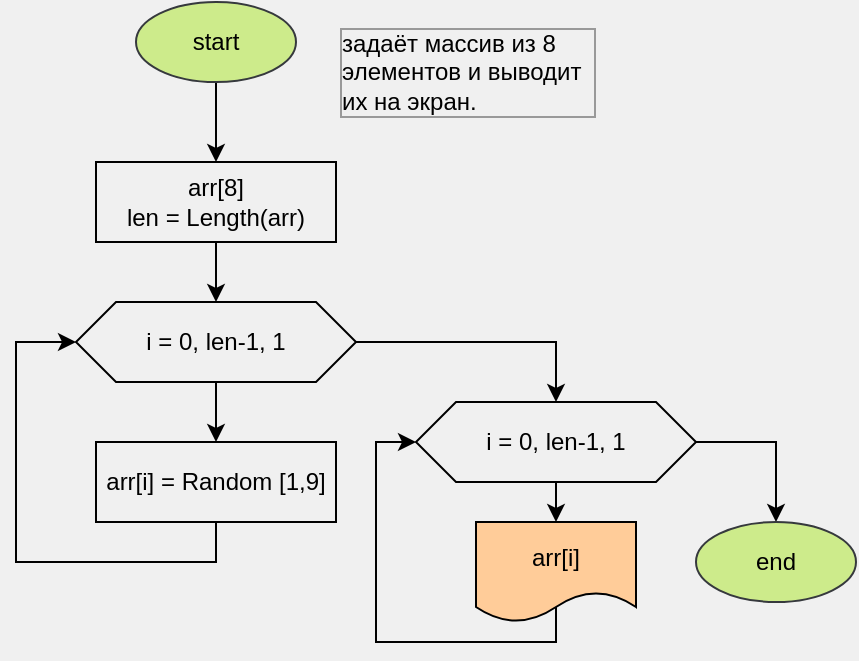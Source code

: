 <mxfile scale="1.2" border="0">
    <diagram id="p7YluBvr2iMWacm0UQAx" name="Page-1">
        <mxGraphModel dx="639" dy="315" grid="1" gridSize="10" guides="1" tooltips="1" connect="1" arrows="1" fold="1" page="1" pageScale="1" pageWidth="827" pageHeight="1169" background="#F0F0F0" math="0" shadow="0">
            <root>
                <mxCell id="0"/>
                <mxCell id="1" parent="0"/>
                <mxCell id="4" value="" style="edgeStyle=none;html=1;rounded=0;strokeColor=#000000;" parent="1" source="2" edge="1">
                    <mxGeometry relative="1" as="geometry">
                        <mxPoint x="320" y="160" as="targetPoint"/>
                    </mxGeometry>
                </mxCell>
                <mxCell id="2" value="start" style="ellipse;whiteSpace=wrap;html=1;fillColor=#cdeb8b;strokeColor=#36393d;fontColor=#000000;" parent="1" vertex="1">
                    <mxGeometry x="280" y="80" width="80" height="40" as="geometry"/>
                </mxCell>
                <mxCell id="12" value="задаёт массив из 8 элементов и выводит их на экран." style="text;strokeColor=none;fillColor=none;align=left;verticalAlign=middle;rounded=0;labelBackgroundColor=#F0F0F0;fontColor=#000000;labelBorderColor=#999999;whiteSpace=wrap;" parent="1" vertex="1">
                    <mxGeometry x="380" y="90" width="130" height="50" as="geometry"/>
                </mxCell>
                <mxCell id="45" value="" style="edgeStyle=none;shape=connector;rounded=0;html=1;labelBackgroundColor=default;fontFamily=Helvetica;fontSize=12;fontColor=#000000;endArrow=classic;strokeColor=#000000;" edge="1" parent="1" source="40" target="44">
                    <mxGeometry relative="1" as="geometry"/>
                </mxCell>
                <mxCell id="48" value="" style="edgeStyle=none;shape=connector;rounded=0;html=1;labelBackgroundColor=default;fontFamily=Helvetica;fontSize=12;fontColor=#000000;endArrow=classic;strokeColor=#000000;exitX=1;exitY=0.5;exitDx=0;exitDy=0;entryX=0.5;entryY=0;entryDx=0;entryDy=0;" edge="1" parent="1" source="40" target="47">
                    <mxGeometry relative="1" as="geometry">
                        <Array as="points">
                            <mxPoint x="490" y="250"/>
                        </Array>
                    </mxGeometry>
                </mxCell>
                <mxCell id="40" value="i = 0, len-1, 1" style="shape=hexagon;perimeter=hexagonPerimeter2;whiteSpace=wrap;html=1;fixedSize=1;fillColor=#F0F0F0;strokeColor=#000000;fontColor=#000000;" vertex="1" parent="1">
                    <mxGeometry x="250" y="230" width="140" height="40" as="geometry"/>
                </mxCell>
                <mxCell id="43" value="" style="edgeStyle=none;html=1;fontFamily=Helvetica;fontSize=12;fontColor=#000000;rounded=0;strokeColor=#000000;" edge="1" parent="1" source="41" target="40">
                    <mxGeometry relative="1" as="geometry"/>
                </mxCell>
                <mxCell id="41" value="&lt;div&gt;&lt;span&gt;arr[8]&lt;/span&gt;&lt;/div&gt;len = Length(arr)" style="rounded=0;whiteSpace=wrap;html=1;fontFamily=Helvetica;fontSize=12;fontColor=#000000;strokeColor=#000000;fillColor=#F0F0F0;align=center;" vertex="1" parent="1">
                    <mxGeometry x="260" y="160" width="120" height="40" as="geometry"/>
                </mxCell>
                <mxCell id="46" style="edgeStyle=none;shape=connector;rounded=0;html=1;exitX=0.5;exitY=1;exitDx=0;exitDy=0;entryX=0;entryY=0.5;entryDx=0;entryDy=0;labelBackgroundColor=default;fontFamily=Helvetica;fontSize=12;fontColor=#000000;endArrow=classic;strokeColor=#000000;" edge="1" parent="1" source="44" target="40">
                    <mxGeometry relative="1" as="geometry">
                        <Array as="points">
                            <mxPoint x="320" y="360"/>
                            <mxPoint x="220" y="360"/>
                            <mxPoint x="220" y="250"/>
                        </Array>
                    </mxGeometry>
                </mxCell>
                <mxCell id="44" value="arr[i] = Random [1,9]" style="rounded=0;whiteSpace=wrap;html=1;fontFamily=Helvetica;fontSize=12;fontColor=#000000;strokeColor=#000000;fillColor=#F0F0F0;align=center;" vertex="1" parent="1">
                    <mxGeometry x="260" y="300" width="120" height="40" as="geometry"/>
                </mxCell>
                <mxCell id="50" value="" style="edgeStyle=none;shape=connector;rounded=0;html=1;labelBackgroundColor=default;fontFamily=Helvetica;fontSize=12;fontColor=#000000;endArrow=classic;strokeColor=#000000;" edge="1" parent="1" source="47" target="49">
                    <mxGeometry relative="1" as="geometry"/>
                </mxCell>
                <mxCell id="55" style="edgeStyle=none;shape=connector;rounded=0;html=1;exitX=1;exitY=0.5;exitDx=0;exitDy=0;entryX=0.5;entryY=0;entryDx=0;entryDy=0;labelBackgroundColor=default;fontFamily=Helvetica;fontSize=12;fontColor=#000000;endArrow=classic;strokeColor=#000000;" edge="1" parent="1" source="47" target="54">
                    <mxGeometry relative="1" as="geometry">
                        <Array as="points">
                            <mxPoint x="600" y="300"/>
                        </Array>
                    </mxGeometry>
                </mxCell>
                <mxCell id="47" value="i = 0, len-1, 1" style="shape=hexagon;perimeter=hexagonPerimeter2;whiteSpace=wrap;html=1;fixedSize=1;fillColor=#F0F0F0;strokeColor=#000000;fontColor=#000000;" vertex="1" parent="1">
                    <mxGeometry x="420" y="280" width="140" height="40" as="geometry"/>
                </mxCell>
                <mxCell id="51" style="edgeStyle=none;shape=connector;rounded=0;html=1;entryX=0;entryY=0.5;entryDx=0;entryDy=0;labelBackgroundColor=default;fontFamily=Helvetica;fontSize=12;fontColor=#000000;endArrow=classic;strokeColor=#000000;" edge="1" parent="1" target="47">
                    <mxGeometry relative="1" as="geometry">
                        <mxPoint x="490" y="380" as="sourcePoint"/>
                        <Array as="points">
                            <mxPoint x="490" y="400"/>
                            <mxPoint x="400" y="400"/>
                            <mxPoint x="400" y="300"/>
                        </Array>
                    </mxGeometry>
                </mxCell>
                <mxCell id="49" value="arr[i]" style="shape=document;whiteSpace=wrap;html=1;boundedLbl=1;fillColor=#FFCC99;strokeColor=#000000;fontColor=#000000;" vertex="1" parent="1">
                    <mxGeometry x="450" y="340" width="80" height="50" as="geometry"/>
                </mxCell>
                <mxCell id="54" value="end" style="ellipse;whiteSpace=wrap;html=1;fillColor=#cdeb8b;strokeColor=#36393d;fontColor=#000000;" vertex="1" parent="1">
                    <mxGeometry x="560" y="340" width="80" height="40" as="geometry"/>
                </mxCell>
            </root>
        </mxGraphModel>
    </diagram>
</mxfile>